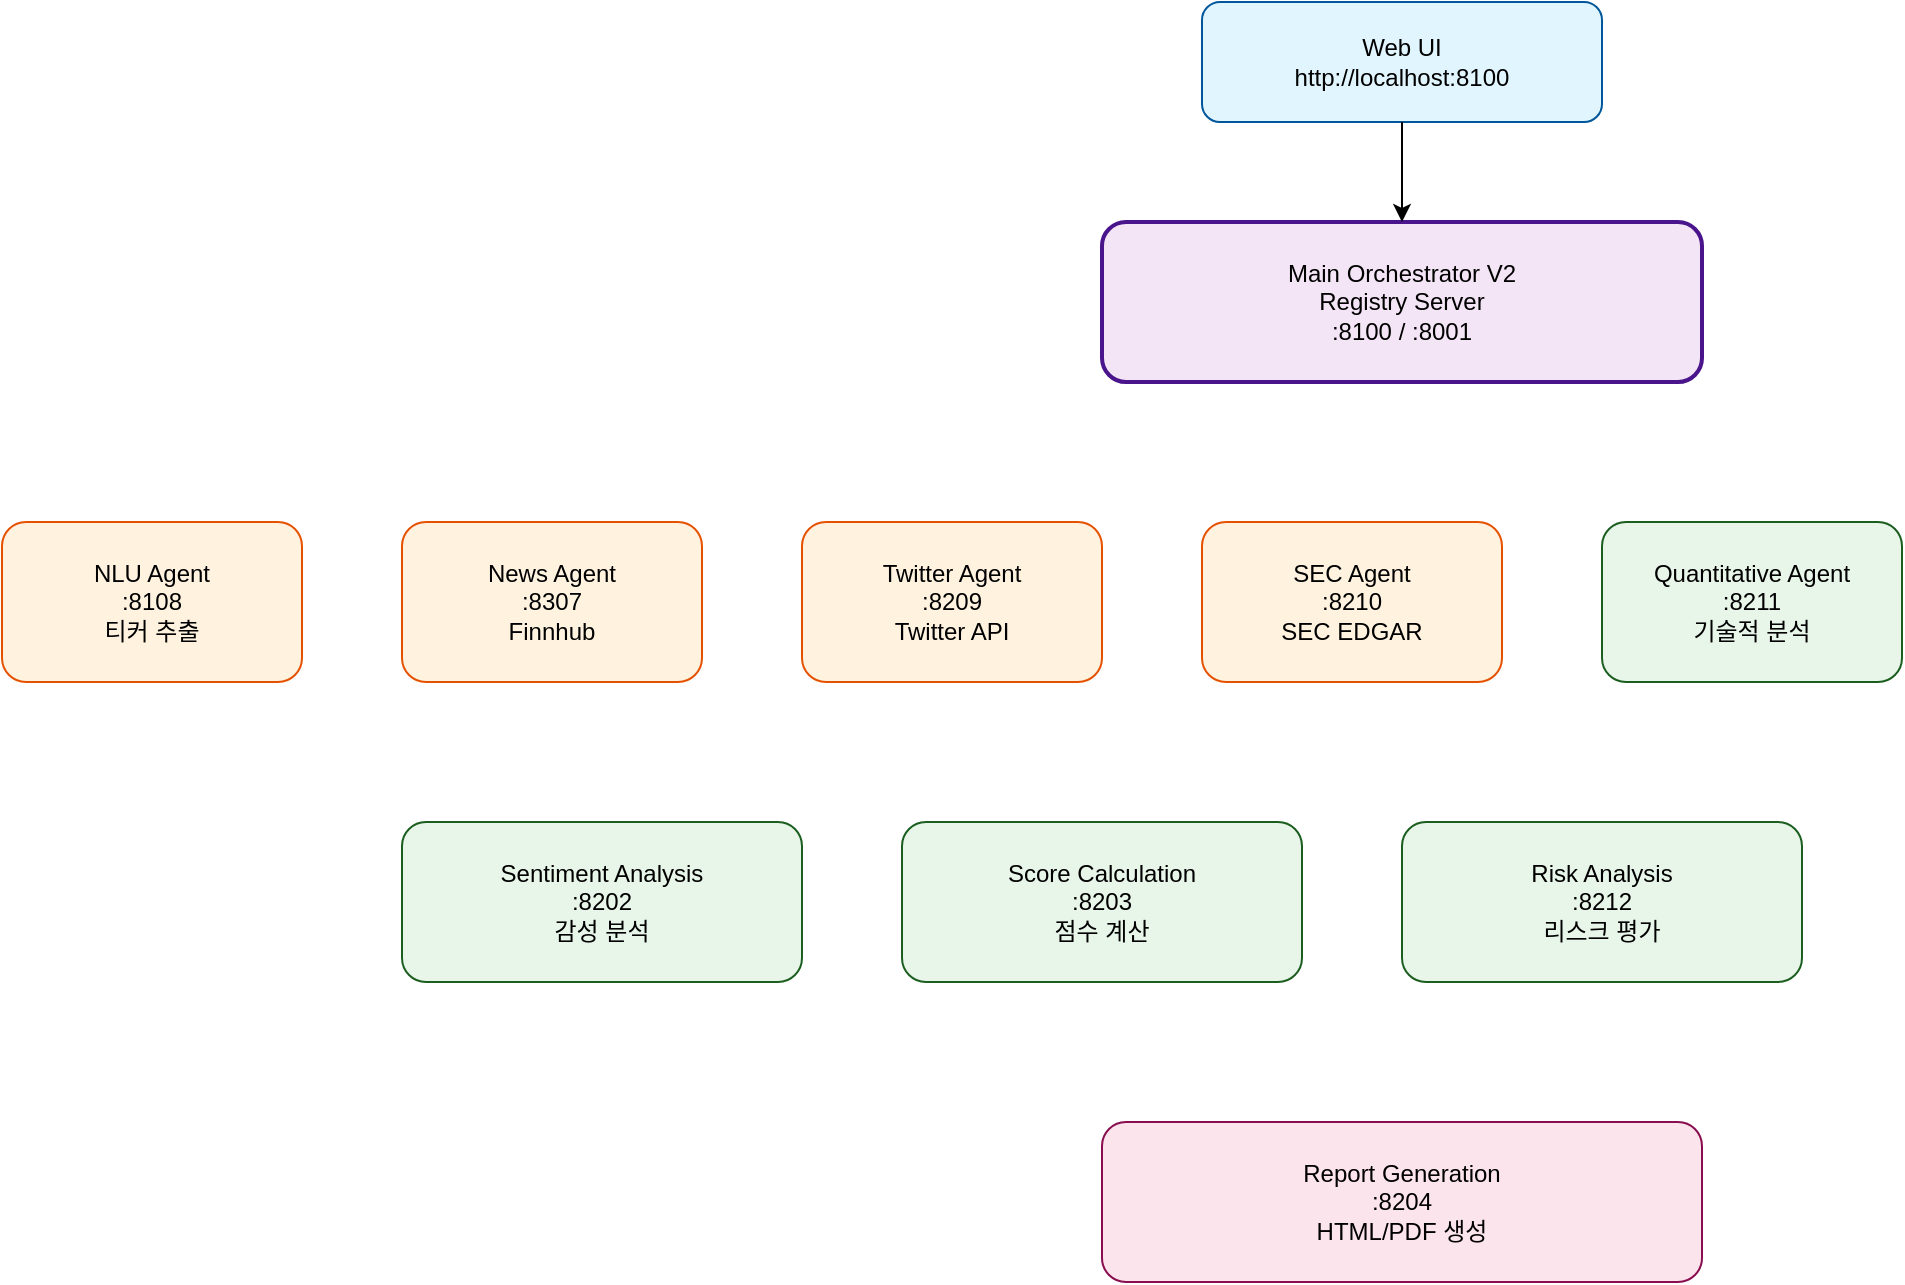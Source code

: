 <?xml version="1.0" encoding="UTF-8"?>
<mxfile version="21.1.2" type="device">
  <diagram name="A2A Architecture" id="a2a">
    <mxGraphModel dx="1400" dy="800" grid="1" gridSize="10" guides="1" tooltips="1" connect="1" arrows="1" fold="1" page="1" pageScale="1" pageWidth="1600" pageHeight="1200" math="0" shadow="0">
      <root>
        <mxCell id="0" />
        <mxCell id="1" parent="0" />
        
        <!-- 사용자 인터페이스 -->
        <mxCell id="ui" value="Web UI&#xa;http://localhost:8100" style="rounded=1;whiteSpace=wrap;html=1;fillColor=#e1f5fe;strokeColor=#01579b;" vertex="1" parent="1">
          <mxGeometry x="700" y="40" width="200" height="60" as="geometry" />
        </mxCell>
        
        <!-- 오케스트레이터 -->
        <mxCell id="orchestrator" value="Main Orchestrator V2&#xa;Registry Server&#xa;:8100 / :8001" style="rounded=1;whiteSpace=wrap;html=1;fillColor=#f3e5f5;strokeColor=#4a148c;strokeWidth=2;" vertex="1" parent="1">
          <mxGeometry x="650" y="150" width="300" height="80" as="geometry" />
        </mxCell>
        
        <!-- NLU Agent -->
        <mxCell id="nlu" value="NLU Agent&#xa;:8108&#xa;티커 추출" style="rounded=1;whiteSpace=wrap;html=1;fillColor=#fff3e0;strokeColor=#e65100;" vertex="1" parent="1">
          <mxGeometry x="100" y="300" width="150" height="80" as="geometry" />
        </mxCell>
        
        <!-- 데이터 수집 에이전트들 -->
        <mxCell id="news" value="News Agent&#xa;:8307&#xa;Finnhub" style="rounded=1;whiteSpace=wrap;html=1;fillColor=#fff3e0;strokeColor=#e65100;" vertex="1" parent="1">
          <mxGeometry x="300" y="300" width="150" height="80" as="geometry" />
        </mxCell>
        
        <mxCell id="twitter" value="Twitter Agent&#xa;:8209&#xa;Twitter API" style="rounded=1;whiteSpace=wrap;html=1;fillColor=#fff3e0;strokeColor=#e65100;" vertex="1" parent="1">
          <mxGeometry x="500" y="300" width="150" height="80" as="geometry" />
        </mxCell>
        
        <mxCell id="sec" value="SEC Agent&#xa;:8210&#xa;SEC EDGAR" style="rounded=1;whiteSpace=wrap;html=1;fillColor=#fff3e0;strokeColor=#e65100;" vertex="1" parent="1">
          <mxGeometry x="700" y="300" width="150" height="80" as="geometry" />
        </mxCell>
        
        <mxCell id="quant" value="Quantitative Agent&#xa;:8211&#xa;기술적 분석" style="rounded=1;whiteSpace=wrap;html=1;fillColor=#e8f5e9;strokeColor=#1b5e20;" vertex="1" parent="1">
          <mxGeometry x="900" y="300" width="150" height="80" as="geometry" />
        </mxCell>
        
        <!-- 분석 에이전트들 -->
        <mxCell id="sentiment" value="Sentiment Analysis&#xa;:8202&#xa;감성 분석" style="rounded=1;whiteSpace=wrap;html=1;fillColor=#e8f5e9;strokeColor=#1b5e20;" vertex="1" parent="1">
          <mxGeometry x="300" y="450" width="200" height="80" as="geometry" />
        </mxCell>
        
        <mxCell id="score" value="Score Calculation&#xa;:8203&#xa;점수 계산" style="rounded=1;whiteSpace=wrap;html=1;fillColor=#e8f5e9;strokeColor=#1b5e20;" vertex="1" parent="1">
          <mxGeometry x="550" y="450" width="200" height="80" as="geometry" />
        </mxCell>
        
        <mxCell id="risk" value="Risk Analysis&#xa;:8212&#xa;리스크 평가" style="rounded=1;whiteSpace=wrap;html=1;fillColor=#e8f5e9;strokeColor=#1b5e20;" vertex="1" parent="1">
          <mxGeometry x="800" y="450" width="200" height="80" as="geometry" />
        </mxCell>
        
        <!-- 리포트 생성 -->
        <mxCell id="report" value="Report Generation&#xa;:8204&#xa;HTML/PDF 생성" style="rounded=1;whiteSpace=wrap;html=1;fillColor=#fce4ec;strokeColor=#880e4f;" vertex="1" parent="1">
          <mxGeometry x="650" y="600" width="300" height="80" as="geometry" />
        </mxCell>
        
        <!-- 연결선들 -->
        <mxCell id="edge1" style="edgeStyle=orthogonalEdgeStyle;rounded=0;orthogonalLoop=1;jettySize=auto;html=1;" edge="1" parent="1" source="ui" target="orchestrator">
          <mxGeometry relative="1" as="geometry" />
        </mxCell>
        
      </root>
    </mxGraphModel>
  </diagram>
</mxfile>